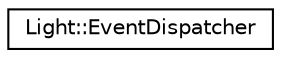 digraph "Graphical Class Hierarchy"
{
 // LATEX_PDF_SIZE
  edge [fontname="Helvetica",fontsize="10",labelfontname="Helvetica",labelfontsize="10"];
  node [fontname="Helvetica",fontsize="10",shape=record];
  rankdir="LR";
  Node0 [label="Light::EventDispatcher",height=0.2,width=0.4,color="black", fillcolor="white", style="filled",URL="$classLight_1_1EventDispatcher.html",tooltip=" "];
}
